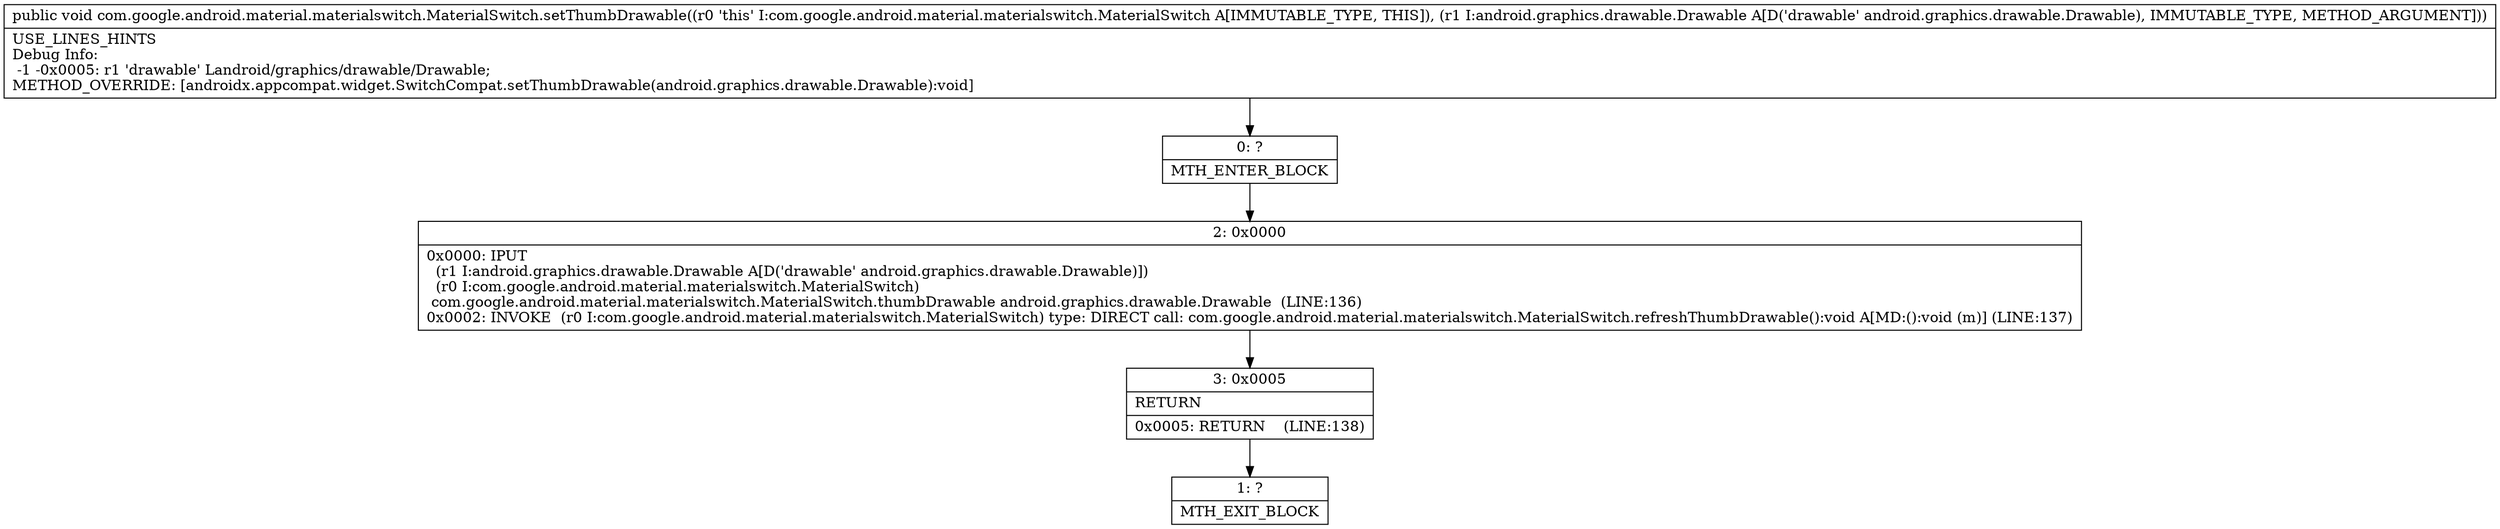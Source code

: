 digraph "CFG forcom.google.android.material.materialswitch.MaterialSwitch.setThumbDrawable(Landroid\/graphics\/drawable\/Drawable;)V" {
Node_0 [shape=record,label="{0\:\ ?|MTH_ENTER_BLOCK\l}"];
Node_2 [shape=record,label="{2\:\ 0x0000|0x0000: IPUT  \l  (r1 I:android.graphics.drawable.Drawable A[D('drawable' android.graphics.drawable.Drawable)])\l  (r0 I:com.google.android.material.materialswitch.MaterialSwitch)\l com.google.android.material.materialswitch.MaterialSwitch.thumbDrawable android.graphics.drawable.Drawable  (LINE:136)\l0x0002: INVOKE  (r0 I:com.google.android.material.materialswitch.MaterialSwitch) type: DIRECT call: com.google.android.material.materialswitch.MaterialSwitch.refreshThumbDrawable():void A[MD:():void (m)] (LINE:137)\l}"];
Node_3 [shape=record,label="{3\:\ 0x0005|RETURN\l|0x0005: RETURN    (LINE:138)\l}"];
Node_1 [shape=record,label="{1\:\ ?|MTH_EXIT_BLOCK\l}"];
MethodNode[shape=record,label="{public void com.google.android.material.materialswitch.MaterialSwitch.setThumbDrawable((r0 'this' I:com.google.android.material.materialswitch.MaterialSwitch A[IMMUTABLE_TYPE, THIS]), (r1 I:android.graphics.drawable.Drawable A[D('drawable' android.graphics.drawable.Drawable), IMMUTABLE_TYPE, METHOD_ARGUMENT]))  | USE_LINES_HINTS\lDebug Info:\l  \-1 \-0x0005: r1 'drawable' Landroid\/graphics\/drawable\/Drawable;\lMETHOD_OVERRIDE: [androidx.appcompat.widget.SwitchCompat.setThumbDrawable(android.graphics.drawable.Drawable):void]\l}"];
MethodNode -> Node_0;Node_0 -> Node_2;
Node_2 -> Node_3;
Node_3 -> Node_1;
}


